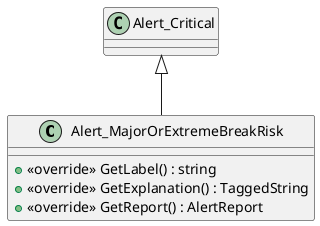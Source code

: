 @startuml
class Alert_MajorOrExtremeBreakRisk {
    + <<override>> GetLabel() : string
    + <<override>> GetExplanation() : TaggedString
    + <<override>> GetReport() : AlertReport
}
Alert_Critical <|-- Alert_MajorOrExtremeBreakRisk
@enduml
